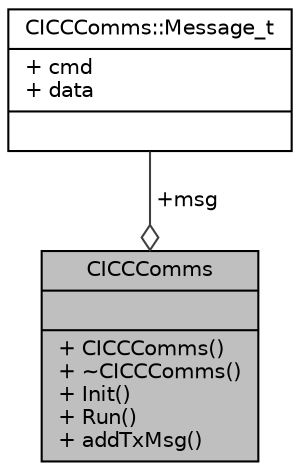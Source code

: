 digraph "CICCComms"
{
 // INTERACTIVE_SVG=YES
 // LATEX_PDF_SIZE
  bgcolor="transparent";
  edge [fontname="Helvetica",fontsize="10",labelfontname="Helvetica",labelfontsize="10"];
  node [fontname="Helvetica",fontsize="10",shape=record];
  Node1 [label="{CICCComms\n||+ CICCComms()\l+ ~CICCComms()\l+ Init()\l+ Run()\l+ addTxMsg()\l}",height=0.2,width=0.4,color="black", fillcolor="grey75", style="filled", fontcolor="black",tooltip=" "];
  Node2 -> Node1 [color="grey25",fontsize="10",style="solid",label=" +msg" ,arrowhead="odiamond",fontname="Helvetica"];
  Node2 [label="{CICCComms::Message_t\n|+ cmd\l+ data\l|}",height=0.2,width=0.4,color="black",URL="$struct_c_i_c_c_comms_1_1_message__t.html",tooltip=" "];
}
